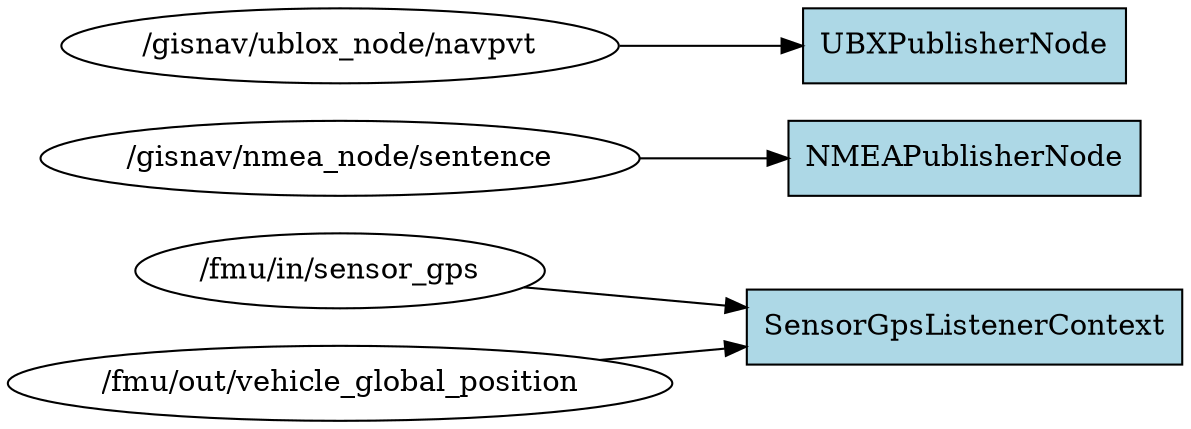 digraph ROS2_Computation_Graph {
  rankdir=LR;
  node [shape=box, style=filled, fillcolor=lightgray];
  "/fmu/in/sensor_gps" [shape=ellipse, fillcolor=white];
  "/fmu/in/sensor_gps" -> "SensorGpsListenerContext";
  "/fmu/out/vehicle_global_position" [shape=ellipse, fillcolor=white];
  "/fmu/out/vehicle_global_position" -> "SensorGpsListenerContext";
  "/gisnav/nmea_node/sentence" [shape=ellipse, fillcolor=white];
  "/gisnav/nmea_node/sentence" -> "NMEAPublisherNode";
  "/gisnav/ublox_node/navpvt" [shape=ellipse, fillcolor=white];
  "/gisnav/ublox_node/navpvt" -> "UBXPublisherNode";
  "UBXPublisherNode" [shape=box, fillcolor=lightblue];
  "SensorGpsListenerContext" [shape=box, fillcolor=lightblue];
  "NMEAPublisherNode" [shape=box, fillcolor=lightblue];
}